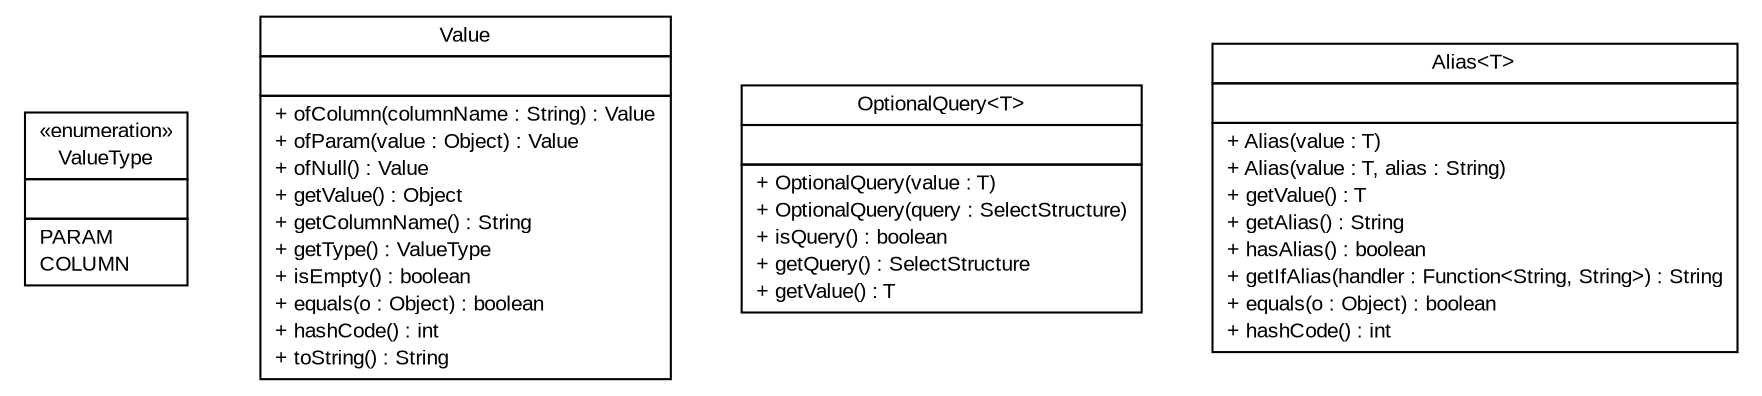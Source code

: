 #!/usr/local/bin/dot
#
# Class diagram 
# Generated by UMLGraph version R5_6 (http://www.umlgraph.org/)
#

digraph G {
	edge [fontname="arial",fontsize=10,labelfontname="arial",labelfontsize=10];
	node [fontname="arial",fontsize=10,shape=plaintext];
	nodesep=0.25;
	ranksep=0.5;
	// br.gov.to.sefaz.persistence.query.structure.domain.ValueType
	c44155 [label=<<table title="br.gov.to.sefaz.persistence.query.structure.domain.ValueType" border="0" cellborder="1" cellspacing="0" cellpadding="2" port="p" href="./ValueType.html">
		<tr><td><table border="0" cellspacing="0" cellpadding="1">
<tr><td align="center" balign="center"> &#171;enumeration&#187; </td></tr>
<tr><td align="center" balign="center"> ValueType </td></tr>
		</table></td></tr>
		<tr><td><table border="0" cellspacing="0" cellpadding="1">
<tr><td align="left" balign="left">  </td></tr>
		</table></td></tr>
		<tr><td><table border="0" cellspacing="0" cellpadding="1">
<tr><td align="left" balign="left"> PARAM </td></tr>
<tr><td align="left" balign="left"> COLUMN </td></tr>
		</table></td></tr>
		</table>>, URL="./ValueType.html", fontname="arial", fontcolor="black", fontsize=10.0];
	// br.gov.to.sefaz.persistence.query.structure.domain.Value
	c44156 [label=<<table title="br.gov.to.sefaz.persistence.query.structure.domain.Value" border="0" cellborder="1" cellspacing="0" cellpadding="2" port="p" href="./Value.html">
		<tr><td><table border="0" cellspacing="0" cellpadding="1">
<tr><td align="center" balign="center"> Value </td></tr>
		</table></td></tr>
		<tr><td><table border="0" cellspacing="0" cellpadding="1">
<tr><td align="left" balign="left">  </td></tr>
		</table></td></tr>
		<tr><td><table border="0" cellspacing="0" cellpadding="1">
<tr><td align="left" balign="left"> + ofColumn(columnName : String) : Value </td></tr>
<tr><td align="left" balign="left"> + ofParam(value : Object) : Value </td></tr>
<tr><td align="left" balign="left"> + ofNull() : Value </td></tr>
<tr><td align="left" balign="left"> + getValue() : Object </td></tr>
<tr><td align="left" balign="left"> + getColumnName() : String </td></tr>
<tr><td align="left" balign="left"> + getType() : ValueType </td></tr>
<tr><td align="left" balign="left"> + isEmpty() : boolean </td></tr>
<tr><td align="left" balign="left"> + equals(o : Object) : boolean </td></tr>
<tr><td align="left" balign="left"> + hashCode() : int </td></tr>
<tr><td align="left" balign="left"> + toString() : String </td></tr>
		</table></td></tr>
		</table>>, URL="./Value.html", fontname="arial", fontcolor="black", fontsize=10.0];
	// br.gov.to.sefaz.persistence.query.structure.domain.OptionalQuery<T>
	c44157 [label=<<table title="br.gov.to.sefaz.persistence.query.structure.domain.OptionalQuery" border="0" cellborder="1" cellspacing="0" cellpadding="2" port="p" href="./OptionalQuery.html">
		<tr><td><table border="0" cellspacing="0" cellpadding="1">
<tr><td align="center" balign="center"> OptionalQuery&lt;T&gt; </td></tr>
		</table></td></tr>
		<tr><td><table border="0" cellspacing="0" cellpadding="1">
<tr><td align="left" balign="left">  </td></tr>
		</table></td></tr>
		<tr><td><table border="0" cellspacing="0" cellpadding="1">
<tr><td align="left" balign="left"> + OptionalQuery(value : T) </td></tr>
<tr><td align="left" balign="left"> + OptionalQuery(query : SelectStructure) </td></tr>
<tr><td align="left" balign="left"> + isQuery() : boolean </td></tr>
<tr><td align="left" balign="left"> + getQuery() : SelectStructure </td></tr>
<tr><td align="left" balign="left"> + getValue() : T </td></tr>
		</table></td></tr>
		</table>>, URL="./OptionalQuery.html", fontname="arial", fontcolor="black", fontsize=10.0];
	// br.gov.to.sefaz.persistence.query.structure.domain.Alias<T>
	c44158 [label=<<table title="br.gov.to.sefaz.persistence.query.structure.domain.Alias" border="0" cellborder="1" cellspacing="0" cellpadding="2" port="p" href="./Alias.html">
		<tr><td><table border="0" cellspacing="0" cellpadding="1">
<tr><td align="center" balign="center"> Alias&lt;T&gt; </td></tr>
		</table></td></tr>
		<tr><td><table border="0" cellspacing="0" cellpadding="1">
<tr><td align="left" balign="left">  </td></tr>
		</table></td></tr>
		<tr><td><table border="0" cellspacing="0" cellpadding="1">
<tr><td align="left" balign="left"> + Alias(value : T) </td></tr>
<tr><td align="left" balign="left"> + Alias(value : T, alias : String) </td></tr>
<tr><td align="left" balign="left"> + getValue() : T </td></tr>
<tr><td align="left" balign="left"> + getAlias() : String </td></tr>
<tr><td align="left" balign="left"> + hasAlias() : boolean </td></tr>
<tr><td align="left" balign="left"> + getIfAlias(handler : Function&lt;String, String&gt;) : String </td></tr>
<tr><td align="left" balign="left"> + equals(o : Object) : boolean </td></tr>
<tr><td align="left" balign="left"> + hashCode() : int </td></tr>
		</table></td></tr>
		</table>>, URL="./Alias.html", fontname="arial", fontcolor="black", fontsize=10.0];
}

